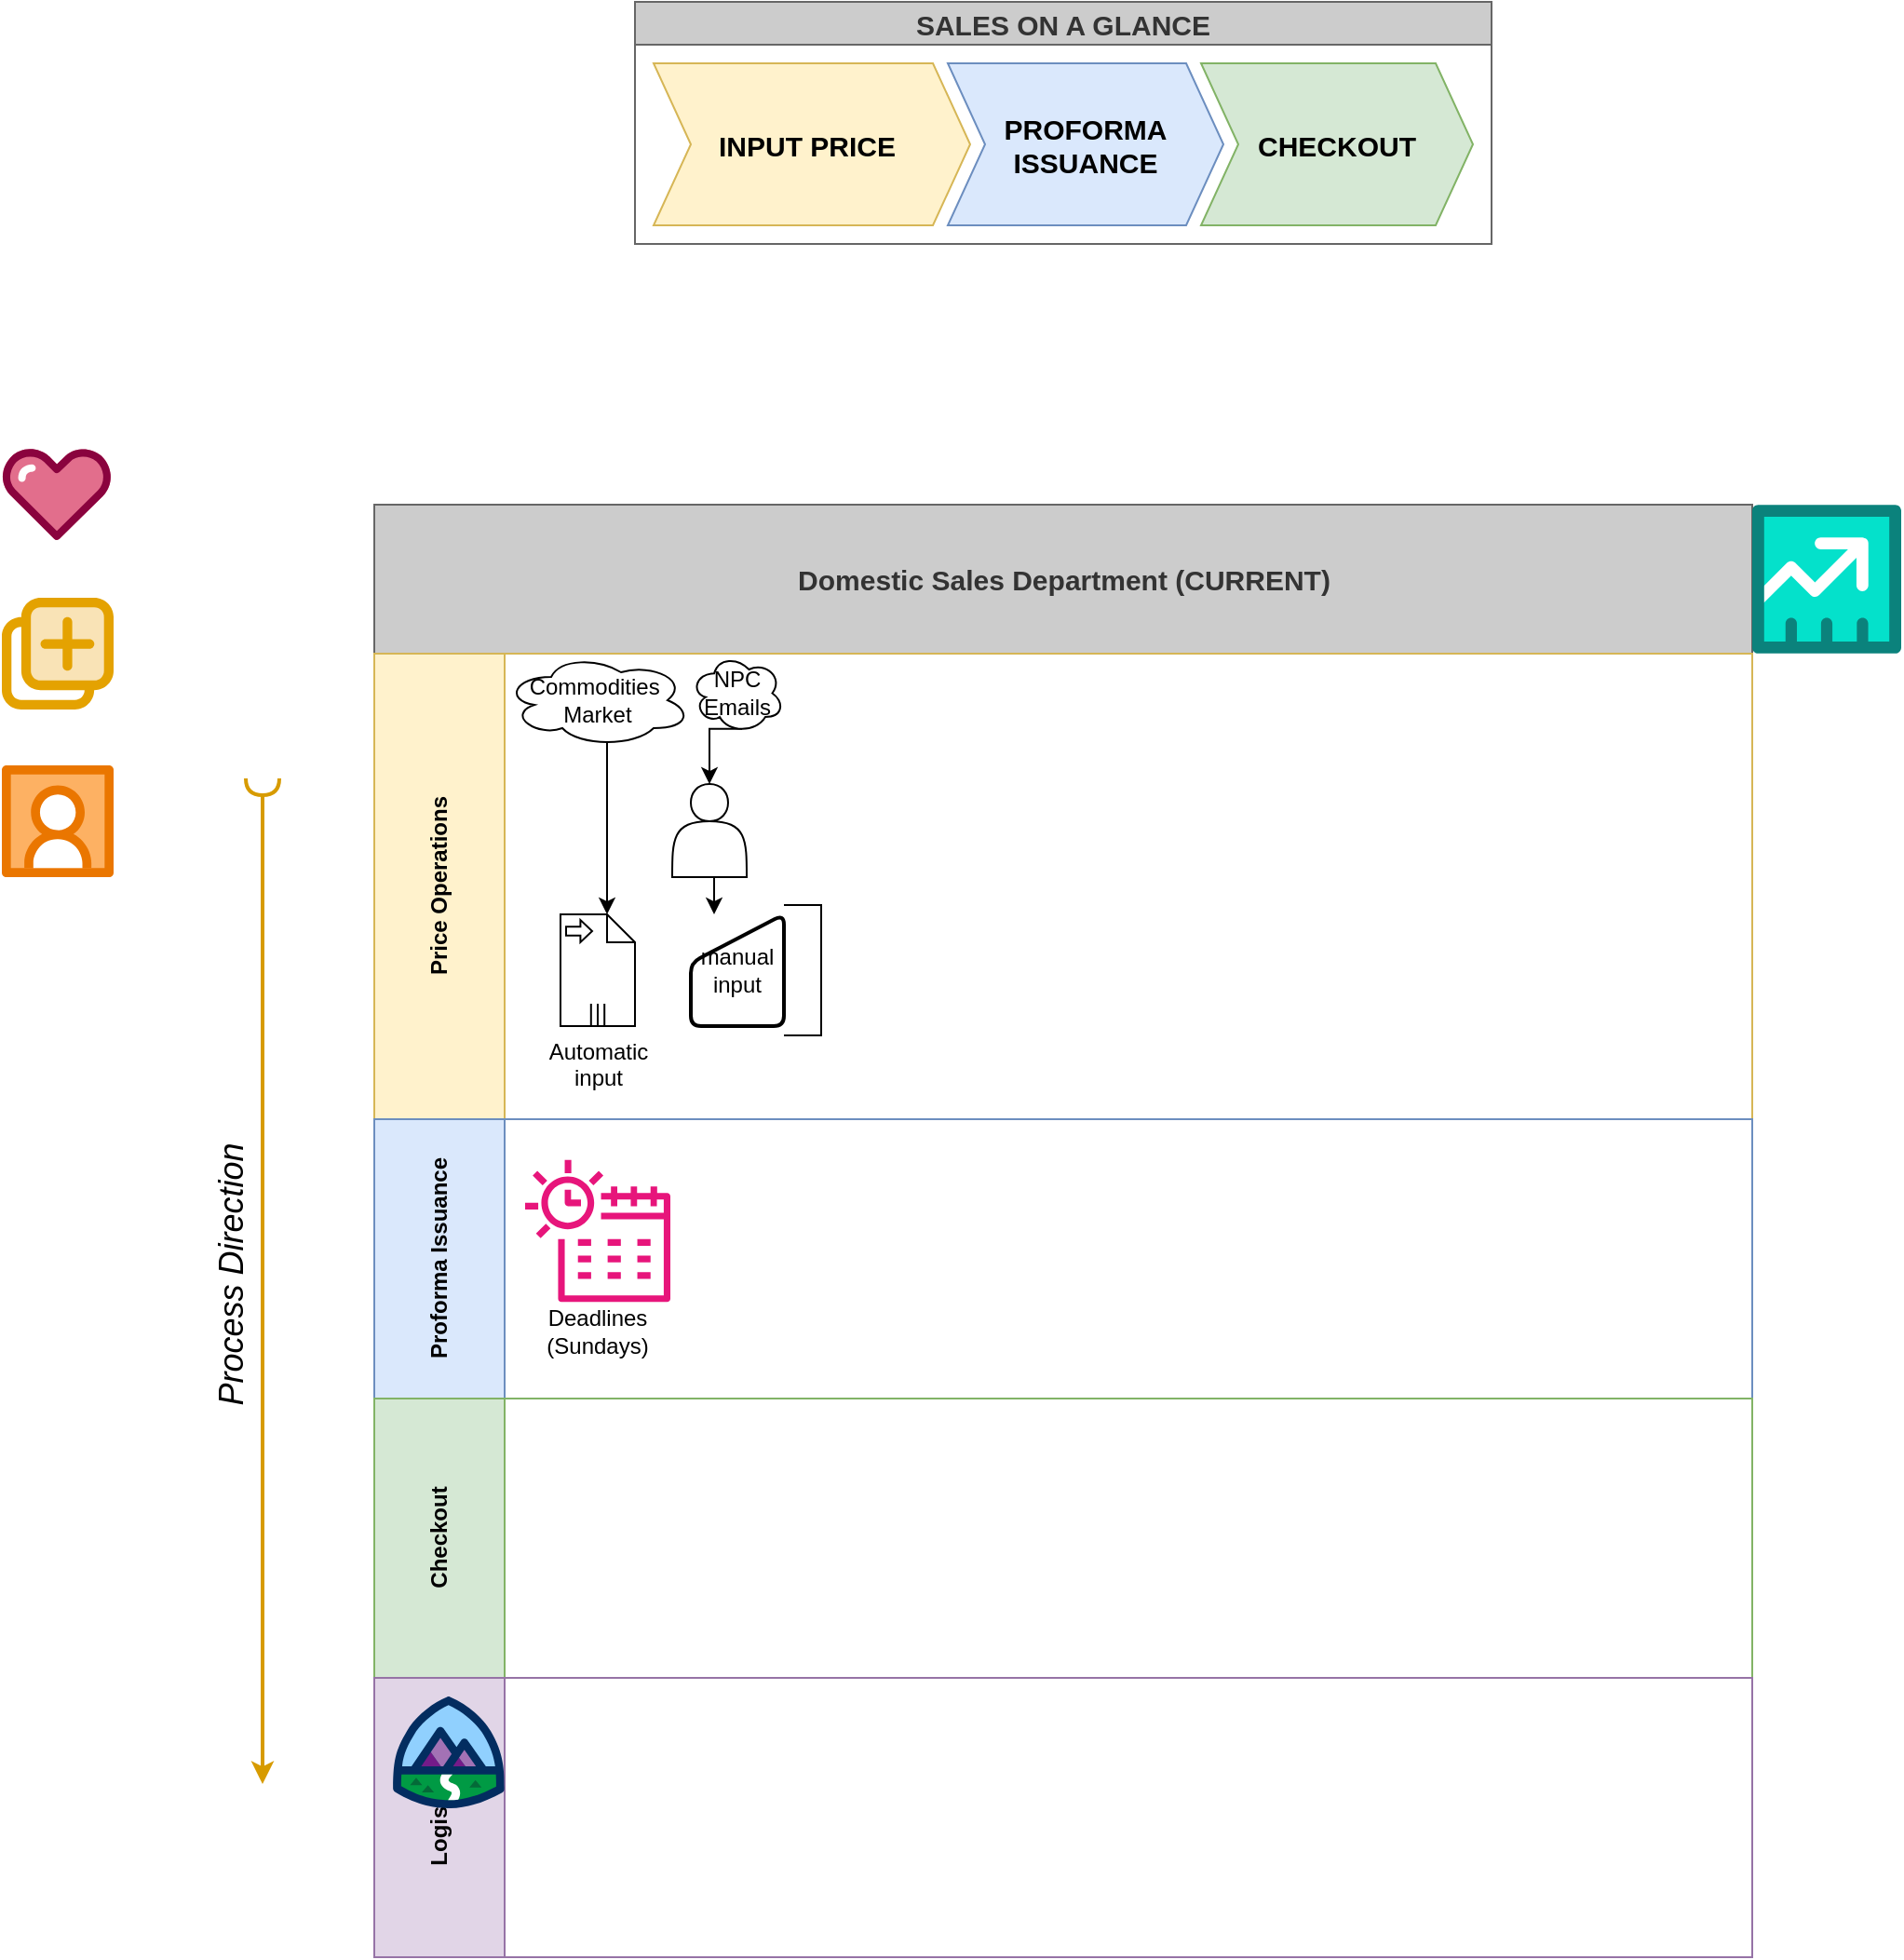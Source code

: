 <mxfile version="24.6.4" type="github">
  <diagram name="Page-1" id="c7488fd3-1785-93aa-aadb-54a6760d102a">
    <mxGraphModel dx="1522" dy="1178" grid="1" gridSize="10" guides="1" tooltips="1" connect="1" arrows="1" fold="1" page="0" pageScale="1" pageWidth="1100" pageHeight="850" background="none" math="0" shadow="0">
      <root>
        <mxCell id="0" />
        <mxCell id="1" parent="0" />
        <mxCell id="2b4e8129b02d487f-1" value="Domestic Sales Department (CURRENT)" style="swimlane;html=1;childLayout=stackLayout;horizontal=1;startSize=80;horizontalStack=0;rounded=0;shadow=0;labelBackgroundColor=none;strokeWidth=1;fontFamily=Helvetica;fontSize=15;align=center;fillColor=#CCCCCC;strokeColor=#666666;fontColor=#333333;" parent="1" vertex="1">
          <mxGeometry x="180" y="70" width="740" height="780" as="geometry" />
        </mxCell>
        <mxCell id="2b4e8129b02d487f-2" value="Price Operations" style="swimlane;html=1;startSize=70;horizontal=0;fillColor=#fff2cc;strokeColor=#d6b656;swimlaneFillColor=none;glass=0;rounded=0;shadow=0;" parent="2b4e8129b02d487f-1" vertex="1">
          <mxGeometry y="80" width="740" height="250" as="geometry" />
        </mxCell>
        <mxCell id="qrnM_26eQoAFYajClJYY-13" value="Commodities&amp;nbsp;&lt;div&gt;Market&lt;/div&gt;" style="ellipse;shape=cloud;whiteSpace=wrap;html=1;align=center;" vertex="1" parent="2b4e8129b02d487f-2">
          <mxGeometry x="70" width="100" height="50" as="geometry" />
        </mxCell>
        <mxCell id="qrnM_26eQoAFYajClJYY-28" style="edgeStyle=orthogonalEdgeStyle;rounded=0;orthogonalLoop=1;jettySize=auto;html=1;exitX=0.5;exitY=1;exitDx=0;exitDy=0;entryX=0.25;entryY=0;entryDx=0;entryDy=0;" edge="1" parent="2b4e8129b02d487f-2" source="qrnM_26eQoAFYajClJYY-14" target="qrnM_26eQoAFYajClJYY-26">
          <mxGeometry relative="1" as="geometry" />
        </mxCell>
        <mxCell id="qrnM_26eQoAFYajClJYY-14" value="" style="shape=actor;whiteSpace=wrap;html=1;" vertex="1" parent="2b4e8129b02d487f-2">
          <mxGeometry x="160" y="70" width="40" height="50" as="geometry" />
        </mxCell>
        <mxCell id="qrnM_26eQoAFYajClJYY-24" style="edgeStyle=orthogonalEdgeStyle;rounded=0;orthogonalLoop=1;jettySize=auto;html=1;exitX=0.55;exitY=0.95;exitDx=0;exitDy=0;exitPerimeter=0;entryX=0.5;entryY=0;entryDx=0;entryDy=0;" edge="1" parent="2b4e8129b02d487f-2" source="qrnM_26eQoAFYajClJYY-15" target="qrnM_26eQoAFYajClJYY-14">
          <mxGeometry relative="1" as="geometry" />
        </mxCell>
        <mxCell id="qrnM_26eQoAFYajClJYY-15" value="&lt;div&gt;NPC&lt;/div&gt;&lt;div&gt;Emails&lt;/div&gt;" style="ellipse;shape=cloud;whiteSpace=wrap;html=1;align=center;" vertex="1" parent="2b4e8129b02d487f-2">
          <mxGeometry x="170" width="50" height="42.5" as="geometry" />
        </mxCell>
        <mxCell id="qrnM_26eQoAFYajClJYY-25" value="Automatic&lt;div&gt;input&lt;/div&gt;" style="shape=mxgraph.bpmn.data;labelPosition=center;verticalLabelPosition=bottom;align=center;verticalAlign=top;size=15;html=1;bpmnTransferType=input;isCollection=1;" vertex="1" parent="2b4e8129b02d487f-2">
          <mxGeometry x="100" y="140" width="40" height="60" as="geometry" />
        </mxCell>
        <mxCell id="qrnM_26eQoAFYajClJYY-26" value="manual&lt;div&gt;input&lt;/div&gt;" style="html=1;strokeWidth=2;shape=manualInput;whiteSpace=wrap;rounded=1;size=26;arcSize=11;" vertex="1" parent="2b4e8129b02d487f-2">
          <mxGeometry x="170" y="140" width="50" height="60" as="geometry" />
        </mxCell>
        <mxCell id="qrnM_26eQoAFYajClJYY-27" style="edgeStyle=orthogonalEdgeStyle;rounded=0;orthogonalLoop=1;jettySize=auto;html=1;exitX=0.55;exitY=0.95;exitDx=0;exitDy=0;exitPerimeter=0;entryX=0;entryY=0;entryDx=25;entryDy=0;entryPerimeter=0;" edge="1" parent="2b4e8129b02d487f-2" source="qrnM_26eQoAFYajClJYY-13" target="qrnM_26eQoAFYajClJYY-25">
          <mxGeometry relative="1" as="geometry" />
        </mxCell>
        <mxCell id="qrnM_26eQoAFYajClJYY-29" value="" style="pointerEvents=1;verticalLabelPosition=bottom;shadow=0;dashed=0;align=center;html=1;verticalAlign=top;shape=mxgraph.electrical.miscellaneous.permanent_magnet" vertex="1" parent="2b4e8129b02d487f-2">
          <mxGeometry x="220" y="135" width="20" height="70" as="geometry" />
        </mxCell>
        <mxCell id="2b4e8129b02d487f-3" value="Proforma Issuance" style="swimlane;html=1;startSize=70;horizontal=0;fillColor=#dae8fc;strokeColor=#6c8ebf;" parent="2b4e8129b02d487f-1" vertex="1">
          <mxGeometry y="330" width="740" height="150" as="geometry" />
        </mxCell>
        <mxCell id="qrnM_26eQoAFYajClJYY-35" value="" style="group" vertex="1" connectable="0" parent="2b4e8129b02d487f-3">
          <mxGeometry x="81" y="21" width="78" height="108" as="geometry" />
        </mxCell>
        <mxCell id="qrnM_26eQoAFYajClJYY-32" value="" style="sketch=0;outlineConnect=0;fontColor=#232F3E;gradientColor=none;fillColor=#E7157B;strokeColor=none;dashed=0;verticalLabelPosition=bottom;verticalAlign=top;align=center;html=1;fontSize=12;fontStyle=0;aspect=fixed;pointerEvents=1;shape=mxgraph.aws4.eventbridge_scheduler;" vertex="1" parent="qrnM_26eQoAFYajClJYY-35">
          <mxGeometry width="78" height="78" as="geometry" />
        </mxCell>
        <mxCell id="qrnM_26eQoAFYajClJYY-34" value="Deadlines (Sundays)" style="text;html=1;align=center;verticalAlign=middle;whiteSpace=wrap;rounded=0;" vertex="1" parent="qrnM_26eQoAFYajClJYY-35">
          <mxGeometry x="9" y="78" width="60" height="30" as="geometry" />
        </mxCell>
        <mxCell id="qrnM_26eQoAFYajClJYY-12" value="Checkout" style="swimlane;html=1;startSize=70;horizontal=0;fillColor=#d5e8d4;strokeColor=#82b366;" vertex="1" parent="2b4e8129b02d487f-1">
          <mxGeometry y="480" width="740" height="150" as="geometry" />
        </mxCell>
        <mxCell id="2b4e8129b02d487f-4" value="Logistics" style="swimlane;html=1;startSize=70;horizontal=0;fillColor=#e1d5e7;strokeColor=#9673a6;" parent="2b4e8129b02d487f-1" vertex="1">
          <mxGeometry y="630" width="740" height="150" as="geometry" />
        </mxCell>
        <mxCell id="qrnM_26eQoAFYajClJYY-43" value="" style="verticalLabelPosition=bottom;aspect=fixed;html=1;shape=mxgraph.salesforce.learning;" vertex="1" parent="2b4e8129b02d487f-4">
          <mxGeometry x="10" y="10" width="60" height="60" as="geometry" />
        </mxCell>
        <mxCell id="qrnM_26eQoAFYajClJYY-1" value="" style="endArrow=classic;html=1;rounded=0;strokeWidth=2;startArrow=halfCircle;startFill=0;fillColor=#ffe6cc;strokeColor=#d79b00;" edge="1" parent="1">
          <mxGeometry width="50" height="50" relative="1" as="geometry">
            <mxPoint x="120" y="217" as="sourcePoint" />
            <mxPoint x="120" y="757" as="targetPoint" />
          </mxGeometry>
        </mxCell>
        <mxCell id="qrnM_26eQoAFYajClJYY-2" value="Process Direction" style="edgeLabel;html=1;align=center;verticalAlign=bottom;resizable=0;points=[];horizontal=0;fontSize=18;fontStyle=2" vertex="1" connectable="0" parent="qrnM_26eQoAFYajClJYY-1">
          <mxGeometry x="-0.01" y="-3" relative="1" as="geometry">
            <mxPoint as="offset" />
          </mxGeometry>
        </mxCell>
        <mxCell id="qrnM_26eQoAFYajClJYY-36" value="SALES ON A GLANCE" style="swimlane;childLayout=stackLayout;horizontal=1;fillColor=#CCCCCC;horizontalStack=1;resizeParent=1;resizeParentMax=0;resizeLast=0;collapsible=0;strokeColor=#666666;stackBorder=10;stackSpacing=-12;resizable=1;align=center;points=[];whiteSpace=wrap;html=1;rounded=0;shadow=0;strokeWidth=1;verticalAlign=middle;fontFamily=Helvetica;fontSize=15;fontColor=#333333;fontStyle=1;labelBackgroundColor=none;" vertex="1" parent="1">
          <mxGeometry x="320" y="-200" width="460" height="130" as="geometry" />
        </mxCell>
        <mxCell id="qrnM_26eQoAFYajClJYY-37" value="INPUT PRICE&lt;span style=&quot;white-space: pre;&quot;&gt;&#x9;&lt;/span&gt;" style="shape=step;perimeter=stepPerimeter;fixedSize=1;points=[];whiteSpace=wrap;html=1;fillColor=#fff2cc;strokeColor=#d6b656;rounded=0;shadow=0;strokeWidth=1;align=center;verticalAlign=middle;fontFamily=Helvetica;fontSize=15;fontStyle=1;labelBackgroundColor=none;" vertex="1" parent="qrnM_26eQoAFYajClJYY-36">
          <mxGeometry x="10" y="33" width="170" height="87" as="geometry" />
        </mxCell>
        <mxCell id="qrnM_26eQoAFYajClJYY-38" value="PROFORMA&lt;div&gt;ISSUANCE&lt;/div&gt;" style="shape=step;perimeter=stepPerimeter;fixedSize=1;points=[];whiteSpace=wrap;html=1;rounded=0;shadow=0;strokeColor=#6c8ebf;strokeWidth=1;align=center;verticalAlign=middle;fontFamily=Helvetica;fontSize=15;fontStyle=1;labelBackgroundColor=none;fillColor=#dae8fc;" vertex="1" parent="qrnM_26eQoAFYajClJYY-36">
          <mxGeometry x="168" y="33" width="148" height="87" as="geometry" />
        </mxCell>
        <mxCell id="qrnM_26eQoAFYajClJYY-39" value="CHECKOUT" style="shape=step;perimeter=stepPerimeter;fixedSize=1;points=[];whiteSpace=wrap;html=1;rounded=0;shadow=0;strokeColor=#82b366;strokeWidth=1;align=center;verticalAlign=middle;fontFamily=Helvetica;fontSize=15;fontStyle=1;labelBackgroundColor=none;fillColor=#d5e8d4;" vertex="1" parent="qrnM_26eQoAFYajClJYY-36">
          <mxGeometry x="304" y="33" width="146" height="87" as="geometry" />
        </mxCell>
        <mxCell id="qrnM_26eQoAFYajClJYY-40" value="" style="verticalLabelPosition=bottom;aspect=fixed;html=1;shape=mxgraph.salesforce.partners;" vertex="1" parent="1">
          <mxGeometry x="-20" y="120" width="60" height="60" as="geometry" />
        </mxCell>
        <mxCell id="qrnM_26eQoAFYajClJYY-41" value="" style="verticalLabelPosition=bottom;aspect=fixed;html=1;shape=mxgraph.salesforce.social_studio;" vertex="1" parent="1">
          <mxGeometry x="-20" y="210" width="60" height="60" as="geometry" />
        </mxCell>
        <mxCell id="qrnM_26eQoAFYajClJYY-42" value="" style="verticalLabelPosition=bottom;aspect=fixed;html=1;shape=mxgraph.salesforce.service;" vertex="1" parent="1">
          <mxGeometry x="-20" y="40" width="60" height="49.2" as="geometry" />
        </mxCell>
        <mxCell id="qrnM_26eQoAFYajClJYY-44" value="" style="verticalLabelPosition=bottom;aspect=fixed;html=1;shape=mxgraph.salesforce.sales;" vertex="1" parent="1">
          <mxGeometry x="920" y="70" width="80" height="80" as="geometry" />
        </mxCell>
      </root>
    </mxGraphModel>
  </diagram>
</mxfile>
